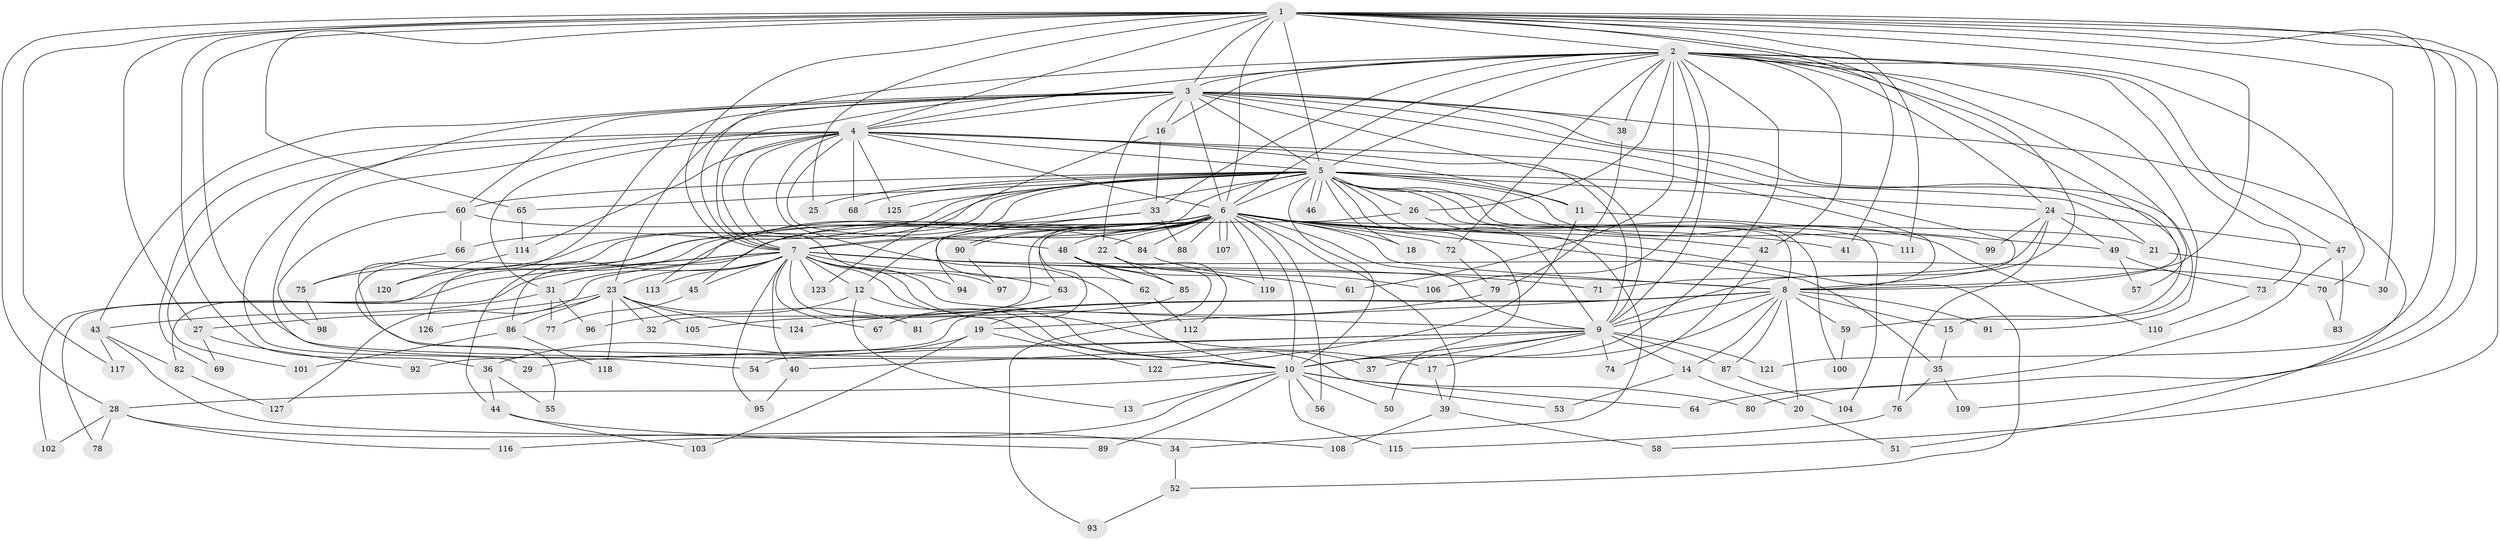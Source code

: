 // coarse degree distribution, {22: 0.010526315789473684, 23: 0.010526315789473684, 20: 0.010526315789473684, 19: 0.010526315789473684, 29: 0.010526315789473684, 34: 0.010526315789473684, 26: 0.010526315789473684, 18: 0.010526315789473684, 17: 0.021052631578947368, 4: 0.10526315789473684, 5: 0.07368421052631578, 2: 0.47368421052631576, 3: 0.2, 12: 0.010526315789473684, 8: 0.010526315789473684, 6: 0.010526315789473684, 7: 0.010526315789473684}
// Generated by graph-tools (version 1.1) at 2025/51/02/27/25 19:51:51]
// undirected, 127 vertices, 279 edges
graph export_dot {
graph [start="1"]
  node [color=gray90,style=filled];
  1;
  2;
  3;
  4;
  5;
  6;
  7;
  8;
  9;
  10;
  11;
  12;
  13;
  14;
  15;
  16;
  17;
  18;
  19;
  20;
  21;
  22;
  23;
  24;
  25;
  26;
  27;
  28;
  29;
  30;
  31;
  32;
  33;
  34;
  35;
  36;
  37;
  38;
  39;
  40;
  41;
  42;
  43;
  44;
  45;
  46;
  47;
  48;
  49;
  50;
  51;
  52;
  53;
  54;
  55;
  56;
  57;
  58;
  59;
  60;
  61;
  62;
  63;
  64;
  65;
  66;
  67;
  68;
  69;
  70;
  71;
  72;
  73;
  74;
  75;
  76;
  77;
  78;
  79;
  80;
  81;
  82;
  83;
  84;
  85;
  86;
  87;
  88;
  89;
  90;
  91;
  92;
  93;
  94;
  95;
  96;
  97;
  98;
  99;
  100;
  101;
  102;
  103;
  104;
  105;
  106;
  107;
  108;
  109;
  110;
  111;
  112;
  113;
  114;
  115;
  116;
  117;
  118;
  119;
  120;
  121;
  122;
  123;
  124;
  125;
  126;
  127;
  1 -- 2;
  1 -- 3;
  1 -- 4;
  1 -- 5;
  1 -- 6;
  1 -- 7;
  1 -- 8;
  1 -- 9;
  1 -- 10;
  1 -- 25;
  1 -- 27;
  1 -- 28;
  1 -- 30;
  1 -- 36;
  1 -- 41;
  1 -- 58;
  1 -- 65;
  1 -- 80;
  1 -- 109;
  1 -- 111;
  1 -- 117;
  1 -- 121;
  2 -- 3;
  2 -- 4;
  2 -- 5;
  2 -- 6;
  2 -- 7;
  2 -- 8;
  2 -- 9;
  2 -- 10;
  2 -- 16;
  2 -- 24;
  2 -- 26;
  2 -- 33;
  2 -- 38;
  2 -- 42;
  2 -- 47;
  2 -- 57;
  2 -- 61;
  2 -- 70;
  2 -- 72;
  2 -- 73;
  2 -- 91;
  2 -- 106;
  3 -- 4;
  3 -- 5;
  3 -- 6;
  3 -- 7;
  3 -- 8;
  3 -- 9;
  3 -- 10;
  3 -- 15;
  3 -- 16;
  3 -- 22;
  3 -- 23;
  3 -- 29;
  3 -- 38;
  3 -- 43;
  3 -- 51;
  3 -- 59;
  3 -- 60;
  4 -- 5;
  4 -- 6;
  4 -- 7;
  4 -- 8;
  4 -- 9;
  4 -- 10;
  4 -- 11;
  4 -- 31;
  4 -- 48;
  4 -- 54;
  4 -- 68;
  4 -- 69;
  4 -- 97;
  4 -- 101;
  4 -- 114;
  4 -- 125;
  5 -- 6;
  5 -- 7;
  5 -- 8;
  5 -- 9;
  5 -- 10;
  5 -- 11;
  5 -- 18;
  5 -- 21;
  5 -- 24;
  5 -- 25;
  5 -- 26;
  5 -- 46;
  5 -- 46;
  5 -- 50;
  5 -- 55;
  5 -- 60;
  5 -- 65;
  5 -- 66;
  5 -- 68;
  5 -- 75;
  5 -- 99;
  5 -- 100;
  5 -- 104;
  5 -- 110;
  5 -- 113;
  5 -- 125;
  5 -- 126;
  6 -- 7;
  6 -- 8;
  6 -- 9;
  6 -- 10;
  6 -- 12;
  6 -- 18;
  6 -- 19;
  6 -- 21;
  6 -- 22;
  6 -- 32;
  6 -- 35;
  6 -- 39;
  6 -- 41;
  6 -- 42;
  6 -- 44;
  6 -- 48;
  6 -- 52;
  6 -- 56;
  6 -- 72;
  6 -- 82;
  6 -- 84;
  6 -- 86;
  6 -- 88;
  6 -- 90;
  6 -- 90;
  6 -- 94;
  6 -- 107;
  6 -- 107;
  6 -- 111;
  6 -- 119;
  6 -- 120;
  7 -- 8;
  7 -- 9;
  7 -- 10;
  7 -- 12;
  7 -- 17;
  7 -- 23;
  7 -- 31;
  7 -- 37;
  7 -- 40;
  7 -- 45;
  7 -- 63;
  7 -- 67;
  7 -- 70;
  7 -- 71;
  7 -- 78;
  7 -- 94;
  7 -- 95;
  7 -- 102;
  7 -- 113;
  7 -- 123;
  7 -- 127;
  8 -- 9;
  8 -- 10;
  8 -- 14;
  8 -- 15;
  8 -- 19;
  8 -- 20;
  8 -- 59;
  8 -- 81;
  8 -- 87;
  8 -- 91;
  8 -- 92;
  9 -- 10;
  9 -- 14;
  9 -- 17;
  9 -- 29;
  9 -- 37;
  9 -- 40;
  9 -- 54;
  9 -- 74;
  9 -- 87;
  9 -- 121;
  10 -- 13;
  10 -- 28;
  10 -- 50;
  10 -- 56;
  10 -- 64;
  10 -- 80;
  10 -- 89;
  10 -- 115;
  10 -- 116;
  11 -- 49;
  11 -- 122;
  12 -- 13;
  12 -- 53;
  12 -- 96;
  14 -- 20;
  14 -- 53;
  15 -- 35;
  16 -- 33;
  16 -- 123;
  17 -- 39;
  19 -- 36;
  19 -- 103;
  19 -- 122;
  20 -- 51;
  21 -- 30;
  22 -- 85;
  22 -- 112;
  22 -- 119;
  23 -- 27;
  23 -- 32;
  23 -- 81;
  23 -- 86;
  23 -- 105;
  23 -- 118;
  23 -- 124;
  23 -- 126;
  24 -- 47;
  24 -- 49;
  24 -- 71;
  24 -- 76;
  24 -- 99;
  26 -- 34;
  26 -- 63;
  27 -- 69;
  27 -- 92;
  28 -- 34;
  28 -- 78;
  28 -- 102;
  28 -- 116;
  31 -- 43;
  31 -- 77;
  31 -- 96;
  33 -- 45;
  33 -- 62;
  33 -- 88;
  34 -- 52;
  35 -- 76;
  35 -- 109;
  36 -- 44;
  36 -- 55;
  38 -- 79;
  39 -- 58;
  39 -- 108;
  40 -- 95;
  42 -- 74;
  43 -- 82;
  43 -- 108;
  43 -- 117;
  44 -- 89;
  44 -- 103;
  45 -- 77;
  47 -- 64;
  47 -- 83;
  48 -- 61;
  48 -- 62;
  48 -- 85;
  48 -- 93;
  49 -- 57;
  49 -- 73;
  52 -- 93;
  59 -- 100;
  60 -- 66;
  60 -- 84;
  60 -- 98;
  62 -- 112;
  63 -- 67;
  65 -- 114;
  66 -- 75;
  70 -- 83;
  72 -- 79;
  73 -- 110;
  75 -- 98;
  76 -- 115;
  79 -- 124;
  82 -- 127;
  84 -- 106;
  85 -- 105;
  86 -- 101;
  86 -- 118;
  87 -- 104;
  90 -- 97;
  114 -- 120;
}
